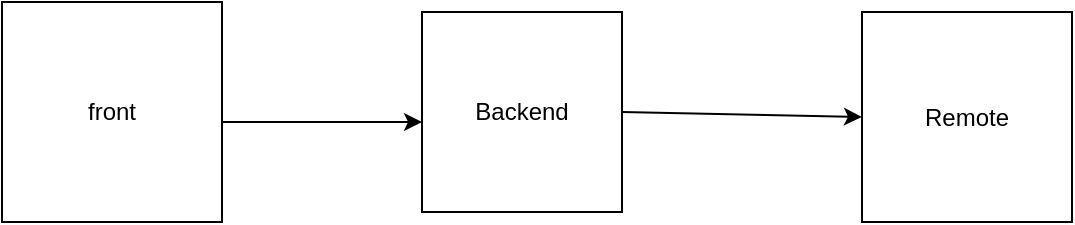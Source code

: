 <mxfile>
    <diagram id="HcMtMN_aKWuZM71UklVP" name="Page-1">
        <mxGraphModel dx="1023" dy="479" grid="1" gridSize="10" guides="1" tooltips="1" connect="1" arrows="1" fold="1" page="1" pageScale="1" pageWidth="827" pageHeight="1169" math="0" shadow="0">
            <root>
                <mxCell id="0"/>
                <mxCell id="1" parent="0"/>
                <mxCell id="2" value="front" style="whiteSpace=wrap;html=1;aspect=fixed;" vertex="1" parent="1">
                    <mxGeometry x="110" y="110" width="110" height="110" as="geometry"/>
                </mxCell>
                <mxCell id="3" value="" style="endArrow=classic;html=1;" edge="1" parent="1">
                    <mxGeometry width="50" height="50" relative="1" as="geometry">
                        <mxPoint x="220" y="170" as="sourcePoint"/>
                        <mxPoint x="320" y="170" as="targetPoint"/>
                    </mxGeometry>
                </mxCell>
                <mxCell id="4" value="Backend" style="whiteSpace=wrap;html=1;aspect=fixed;" vertex="1" parent="1">
                    <mxGeometry x="320" y="115" width="100" height="100" as="geometry"/>
                </mxCell>
                <mxCell id="5" value="Remote" style="whiteSpace=wrap;html=1;aspect=fixed;" vertex="1" parent="1">
                    <mxGeometry x="540" y="115" width="105" height="105" as="geometry"/>
                </mxCell>
                <mxCell id="6" value="" style="endArrow=classic;html=1;entryX=0;entryY=0.5;entryDx=0;entryDy=0;" edge="1" parent="1" target="5">
                    <mxGeometry width="50" height="50" relative="1" as="geometry">
                        <mxPoint x="420" y="165" as="sourcePoint"/>
                        <mxPoint x="470" y="115" as="targetPoint"/>
                    </mxGeometry>
                </mxCell>
            </root>
        </mxGraphModel>
    </diagram>
</mxfile>